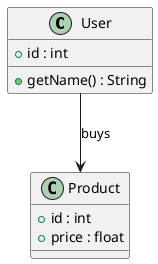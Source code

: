 @startuml

class User {
    +id : int
    +getName() : String
}
class Product {
    +id : int
    +price : float
}
User --> Product : buys
@enduml
